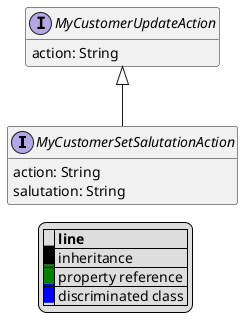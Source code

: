 @startuml

hide empty fields
hide empty methods
legend
|= |= line |
|<back:black>   </back>| inheritance |
|<back:green>   </back>| property reference |
|<back:blue>   </back>| discriminated class |
endlegend
interface MyCustomerSetSalutationAction [[MyCustomerSetSalutationAction.svg]] extends MyCustomerUpdateAction {
    action: String
    salutation: String
}
interface MyCustomerUpdateAction [[MyCustomerUpdateAction.svg]]  {
    action: String
}





@enduml
